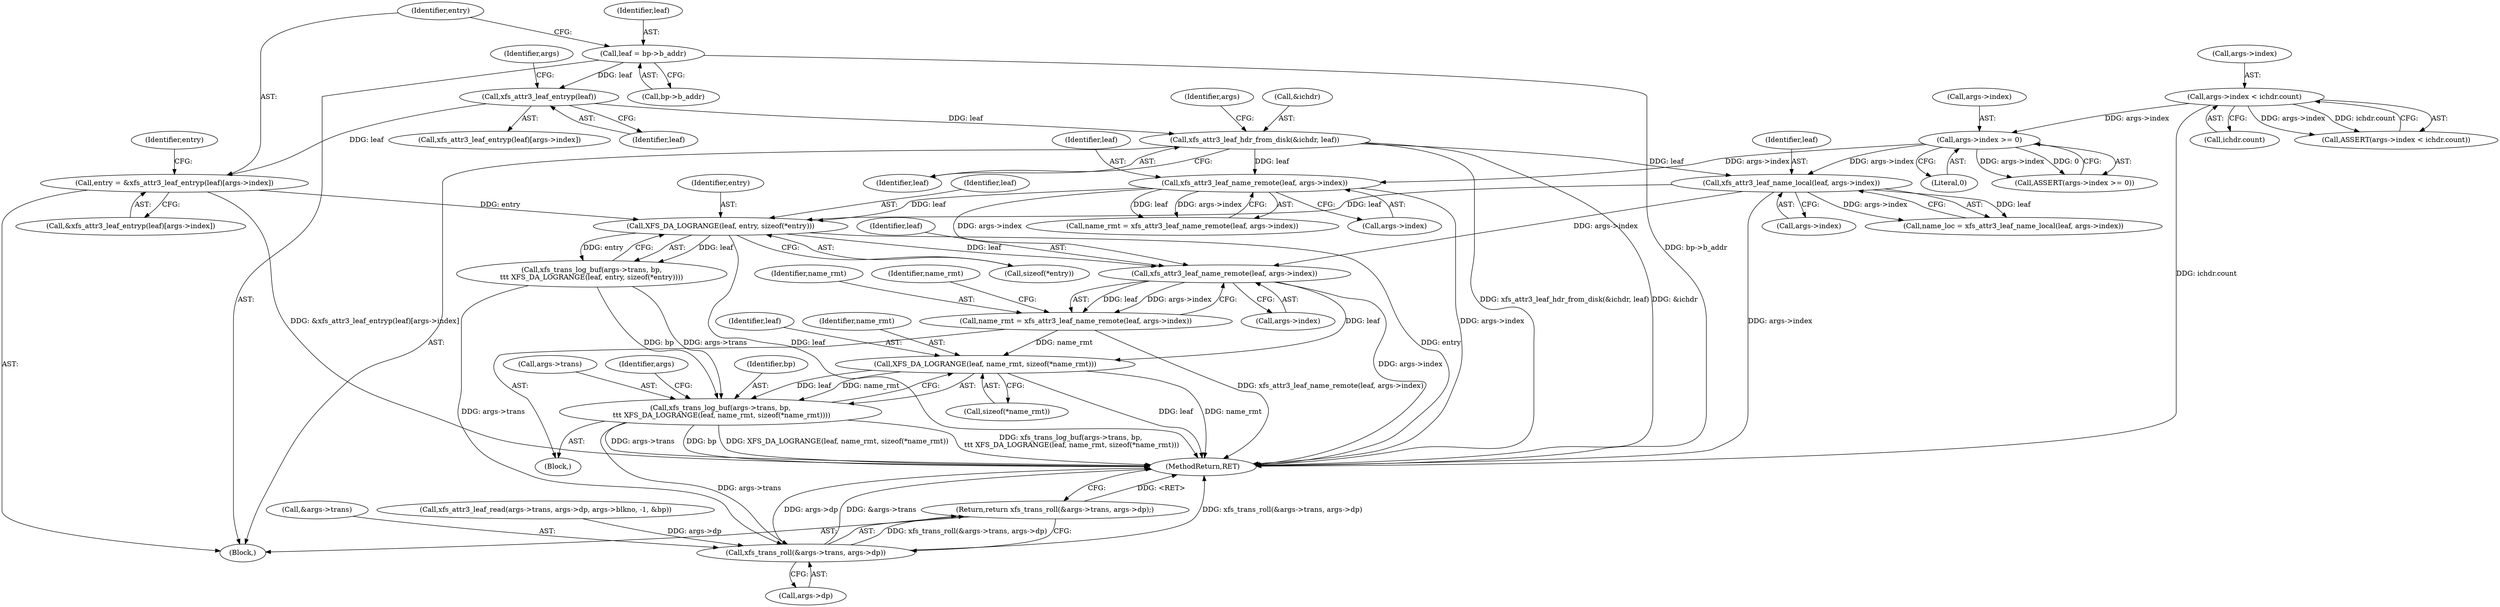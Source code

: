 digraph "0_linux_8275cdd0e7ac550dcce2b3ef6d2fb3b808c1ae59_3@pointer" {
"1000276" [label="(Call,xfs_attr3_leaf_name_remote(leaf, args->index))"];
"1000255" [label="(Call,XFS_DA_LOGRANGE(leaf, entry, sizeof(*entry)))"];
"1000183" [label="(Call,xfs_attr3_leaf_name_local(leaf, args->index))"];
"1000156" [label="(Call,xfs_attr3_leaf_hdr_from_disk(&ichdr, leaf))"];
"1000145" [label="(Call,xfs_attr3_leaf_entryp(leaf))"];
"1000136" [label="(Call,leaf = bp->b_addr)"];
"1000169" [label="(Call,args->index >= 0)"];
"1000161" [label="(Call,args->index < ichdr.count)"];
"1000204" [label="(Call,xfs_attr3_leaf_name_remote(leaf, args->index))"];
"1000141" [label="(Call,entry = &xfs_attr3_leaf_entryp(leaf)[args->index])"];
"1000274" [label="(Call,name_rmt = xfs_attr3_leaf_name_remote(leaf, args->index))"];
"1000302" [label="(Call,XFS_DA_LOGRANGE(leaf, name_rmt, sizeof(*name_rmt)))"];
"1000297" [label="(Call,xfs_trans_log_buf(args->trans, bp,\n \t\t\t XFS_DA_LOGRANGE(leaf, name_rmt, sizeof(*name_rmt))))"];
"1000309" [label="(Call,xfs_trans_roll(&args->trans, args->dp))"];
"1000308" [label="(Return,return xfs_trans_roll(&args->trans, args->dp);)"];
"1000283" [label="(Identifier,name_rmt)"];
"1000255" [label="(Call,XFS_DA_LOGRANGE(leaf, entry, sizeof(*entry)))"];
"1000204" [label="(Call,xfs_attr3_leaf_name_remote(leaf, args->index))"];
"1000258" [label="(Call,sizeof(*entry))"];
"1000173" [label="(Literal,0)"];
"1000161" [label="(Call,args->index < ichdr.count)"];
"1000143" [label="(Call,&xfs_attr3_leaf_entryp(leaf)[args->index])"];
"1000156" [label="(Call,xfs_attr3_leaf_hdr_from_disk(&ichdr, leaf))"];
"1000275" [label="(Identifier,name_rmt)"];
"1000137" [label="(Identifier,leaf)"];
"1000265" [label="(Block,)"];
"1000310" [label="(Call,&args->trans)"];
"1000168" [label="(Call,ASSERT(args->index >= 0))"];
"1000141" [label="(Call,entry = &xfs_attr3_leaf_entryp(leaf)[args->index])"];
"1000277" [label="(Identifier,leaf)"];
"1000184" [label="(Identifier,leaf)"];
"1000118" [label="(Call,xfs_attr3_leaf_read(args->trans, args->dp, args->blkno, -1, &bp))"];
"1000309" [label="(Call,xfs_trans_roll(&args->trans, args->dp))"];
"1000314" [label="(Call,args->dp)"];
"1000257" [label="(Identifier,entry)"];
"1000159" [label="(Identifier,leaf)"];
"1000142" [label="(Identifier,entry)"];
"1000256" [label="(Identifier,leaf)"];
"1000162" [label="(Call,args->index)"];
"1000250" [label="(Call,xfs_trans_log_buf(args->trans, bp,\n\t\t\t XFS_DA_LOGRANGE(leaf, entry, sizeof(*entry))))"];
"1000145" [label="(Call,xfs_attr3_leaf_entryp(leaf))"];
"1000138" [label="(Call,bp->b_addr)"];
"1000157" [label="(Call,&ichdr)"];
"1000183" [label="(Call,xfs_attr3_leaf_name_local(leaf, args->index))"];
"1000144" [label="(Call,xfs_attr3_leaf_entryp(leaf)[args->index])"];
"1000205" [label="(Identifier,leaf)"];
"1000302" [label="(Call,XFS_DA_LOGRANGE(leaf, name_rmt, sizeof(*name_rmt)))"];
"1000136" [label="(Call,leaf = bp->b_addr)"];
"1000301" [label="(Identifier,bp)"];
"1000170" [label="(Call,args->index)"];
"1000146" [label="(Identifier,leaf)"];
"1000206" [label="(Call,args->index)"];
"1000298" [label="(Call,args->trans)"];
"1000148" [label="(Identifier,args)"];
"1000163" [label="(Identifier,args)"];
"1000153" [label="(Identifier,entry)"];
"1000297" [label="(Call,xfs_trans_log_buf(args->trans, bp,\n \t\t\t XFS_DA_LOGRANGE(leaf, name_rmt, sizeof(*name_rmt))))"];
"1000312" [label="(Identifier,args)"];
"1000303" [label="(Identifier,leaf)"];
"1000304" [label="(Identifier,name_rmt)"];
"1000317" [label="(MethodReturn,RET)"];
"1000308" [label="(Return,return xfs_trans_roll(&args->trans, args->dp);)"];
"1000305" [label="(Call,sizeof(*name_rmt))"];
"1000278" [label="(Call,args->index)"];
"1000160" [label="(Call,ASSERT(args->index < ichdr.count))"];
"1000181" [label="(Call,name_loc = xfs_attr3_leaf_name_local(leaf, args->index))"];
"1000202" [label="(Call,name_rmt = xfs_attr3_leaf_name_remote(leaf, args->index))"];
"1000104" [label="(Block,)"];
"1000185" [label="(Call,args->index)"];
"1000276" [label="(Call,xfs_attr3_leaf_name_remote(leaf, args->index))"];
"1000274" [label="(Call,name_rmt = xfs_attr3_leaf_name_remote(leaf, args->index))"];
"1000165" [label="(Call,ichdr.count)"];
"1000169" [label="(Call,args->index >= 0)"];
"1000276" -> "1000274"  [label="AST: "];
"1000276" -> "1000278"  [label="CFG: "];
"1000277" -> "1000276"  [label="AST: "];
"1000278" -> "1000276"  [label="AST: "];
"1000274" -> "1000276"  [label="CFG: "];
"1000276" -> "1000317"  [label="DDG: args->index"];
"1000276" -> "1000274"  [label="DDG: leaf"];
"1000276" -> "1000274"  [label="DDG: args->index"];
"1000255" -> "1000276"  [label="DDG: leaf"];
"1000183" -> "1000276"  [label="DDG: args->index"];
"1000204" -> "1000276"  [label="DDG: args->index"];
"1000276" -> "1000302"  [label="DDG: leaf"];
"1000255" -> "1000250"  [label="AST: "];
"1000255" -> "1000258"  [label="CFG: "];
"1000256" -> "1000255"  [label="AST: "];
"1000257" -> "1000255"  [label="AST: "];
"1000258" -> "1000255"  [label="AST: "];
"1000250" -> "1000255"  [label="CFG: "];
"1000255" -> "1000317"  [label="DDG: entry"];
"1000255" -> "1000317"  [label="DDG: leaf"];
"1000255" -> "1000250"  [label="DDG: leaf"];
"1000255" -> "1000250"  [label="DDG: entry"];
"1000183" -> "1000255"  [label="DDG: leaf"];
"1000204" -> "1000255"  [label="DDG: leaf"];
"1000141" -> "1000255"  [label="DDG: entry"];
"1000183" -> "1000181"  [label="AST: "];
"1000183" -> "1000185"  [label="CFG: "];
"1000184" -> "1000183"  [label="AST: "];
"1000185" -> "1000183"  [label="AST: "];
"1000181" -> "1000183"  [label="CFG: "];
"1000183" -> "1000317"  [label="DDG: args->index"];
"1000183" -> "1000181"  [label="DDG: leaf"];
"1000183" -> "1000181"  [label="DDG: args->index"];
"1000156" -> "1000183"  [label="DDG: leaf"];
"1000169" -> "1000183"  [label="DDG: args->index"];
"1000156" -> "1000104"  [label="AST: "];
"1000156" -> "1000159"  [label="CFG: "];
"1000157" -> "1000156"  [label="AST: "];
"1000159" -> "1000156"  [label="AST: "];
"1000163" -> "1000156"  [label="CFG: "];
"1000156" -> "1000317"  [label="DDG: &ichdr"];
"1000156" -> "1000317"  [label="DDG: xfs_attr3_leaf_hdr_from_disk(&ichdr, leaf)"];
"1000145" -> "1000156"  [label="DDG: leaf"];
"1000156" -> "1000204"  [label="DDG: leaf"];
"1000145" -> "1000144"  [label="AST: "];
"1000145" -> "1000146"  [label="CFG: "];
"1000146" -> "1000145"  [label="AST: "];
"1000148" -> "1000145"  [label="CFG: "];
"1000145" -> "1000141"  [label="DDG: leaf"];
"1000136" -> "1000145"  [label="DDG: leaf"];
"1000136" -> "1000104"  [label="AST: "];
"1000136" -> "1000138"  [label="CFG: "];
"1000137" -> "1000136"  [label="AST: "];
"1000138" -> "1000136"  [label="AST: "];
"1000142" -> "1000136"  [label="CFG: "];
"1000136" -> "1000317"  [label="DDG: bp->b_addr"];
"1000169" -> "1000168"  [label="AST: "];
"1000169" -> "1000173"  [label="CFG: "];
"1000170" -> "1000169"  [label="AST: "];
"1000173" -> "1000169"  [label="AST: "];
"1000168" -> "1000169"  [label="CFG: "];
"1000169" -> "1000168"  [label="DDG: args->index"];
"1000169" -> "1000168"  [label="DDG: 0"];
"1000161" -> "1000169"  [label="DDG: args->index"];
"1000169" -> "1000204"  [label="DDG: args->index"];
"1000161" -> "1000160"  [label="AST: "];
"1000161" -> "1000165"  [label="CFG: "];
"1000162" -> "1000161"  [label="AST: "];
"1000165" -> "1000161"  [label="AST: "];
"1000160" -> "1000161"  [label="CFG: "];
"1000161" -> "1000317"  [label="DDG: ichdr.count"];
"1000161" -> "1000160"  [label="DDG: args->index"];
"1000161" -> "1000160"  [label="DDG: ichdr.count"];
"1000204" -> "1000202"  [label="AST: "];
"1000204" -> "1000206"  [label="CFG: "];
"1000205" -> "1000204"  [label="AST: "];
"1000206" -> "1000204"  [label="AST: "];
"1000202" -> "1000204"  [label="CFG: "];
"1000204" -> "1000317"  [label="DDG: args->index"];
"1000204" -> "1000202"  [label="DDG: leaf"];
"1000204" -> "1000202"  [label="DDG: args->index"];
"1000141" -> "1000104"  [label="AST: "];
"1000141" -> "1000143"  [label="CFG: "];
"1000142" -> "1000141"  [label="AST: "];
"1000143" -> "1000141"  [label="AST: "];
"1000153" -> "1000141"  [label="CFG: "];
"1000141" -> "1000317"  [label="DDG: &xfs_attr3_leaf_entryp(leaf)[args->index]"];
"1000274" -> "1000265"  [label="AST: "];
"1000275" -> "1000274"  [label="AST: "];
"1000283" -> "1000274"  [label="CFG: "];
"1000274" -> "1000317"  [label="DDG: xfs_attr3_leaf_name_remote(leaf, args->index)"];
"1000274" -> "1000302"  [label="DDG: name_rmt"];
"1000302" -> "1000297"  [label="AST: "];
"1000302" -> "1000305"  [label="CFG: "];
"1000303" -> "1000302"  [label="AST: "];
"1000304" -> "1000302"  [label="AST: "];
"1000305" -> "1000302"  [label="AST: "];
"1000297" -> "1000302"  [label="CFG: "];
"1000302" -> "1000317"  [label="DDG: name_rmt"];
"1000302" -> "1000317"  [label="DDG: leaf"];
"1000302" -> "1000297"  [label="DDG: leaf"];
"1000302" -> "1000297"  [label="DDG: name_rmt"];
"1000297" -> "1000265"  [label="AST: "];
"1000298" -> "1000297"  [label="AST: "];
"1000301" -> "1000297"  [label="AST: "];
"1000312" -> "1000297"  [label="CFG: "];
"1000297" -> "1000317"  [label="DDG: xfs_trans_log_buf(args->trans, bp,\n \t\t\t XFS_DA_LOGRANGE(leaf, name_rmt, sizeof(*name_rmt)))"];
"1000297" -> "1000317"  [label="DDG: args->trans"];
"1000297" -> "1000317"  [label="DDG: bp"];
"1000297" -> "1000317"  [label="DDG: XFS_DA_LOGRANGE(leaf, name_rmt, sizeof(*name_rmt))"];
"1000250" -> "1000297"  [label="DDG: args->trans"];
"1000250" -> "1000297"  [label="DDG: bp"];
"1000297" -> "1000309"  [label="DDG: args->trans"];
"1000309" -> "1000308"  [label="AST: "];
"1000309" -> "1000314"  [label="CFG: "];
"1000310" -> "1000309"  [label="AST: "];
"1000314" -> "1000309"  [label="AST: "];
"1000308" -> "1000309"  [label="CFG: "];
"1000309" -> "1000317"  [label="DDG: &args->trans"];
"1000309" -> "1000317"  [label="DDG: xfs_trans_roll(&args->trans, args->dp)"];
"1000309" -> "1000317"  [label="DDG: args->dp"];
"1000309" -> "1000308"  [label="DDG: xfs_trans_roll(&args->trans, args->dp)"];
"1000250" -> "1000309"  [label="DDG: args->trans"];
"1000118" -> "1000309"  [label="DDG: args->dp"];
"1000308" -> "1000104"  [label="AST: "];
"1000317" -> "1000308"  [label="CFG: "];
"1000308" -> "1000317"  [label="DDG: <RET>"];
}
